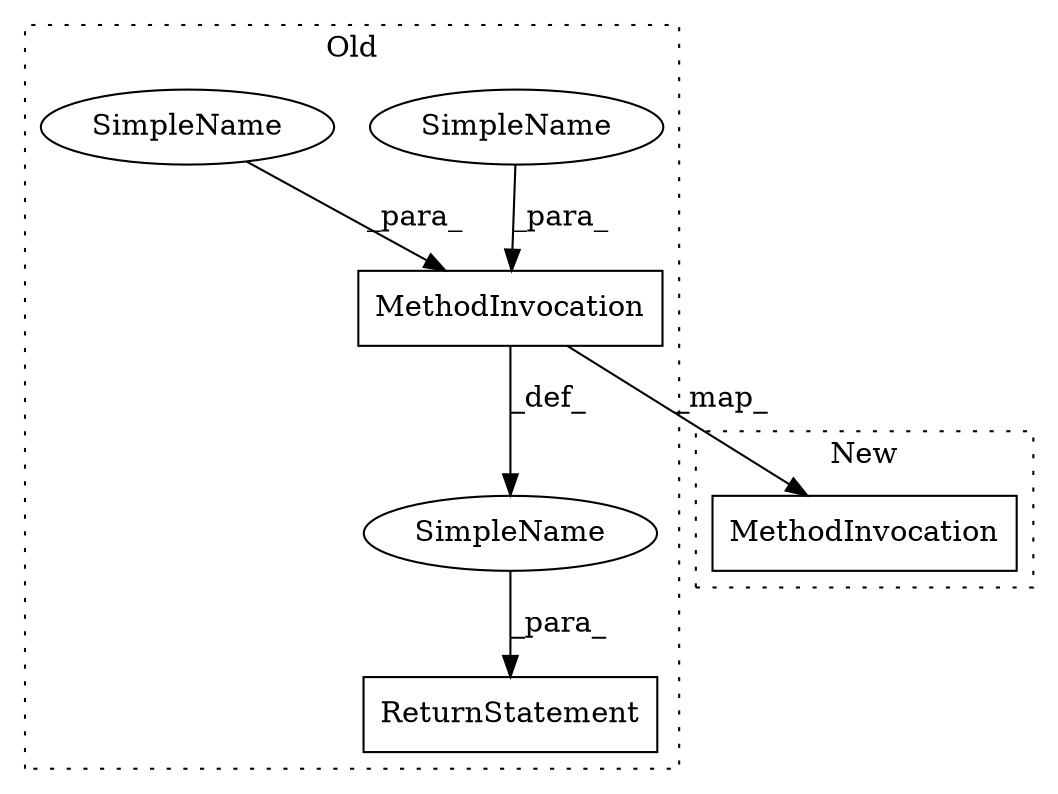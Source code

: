 digraph G {
subgraph cluster0 {
1 [label="MethodInvocation" a="32" s="3039,3052" l="10,1" shape="box"];
3 [label="ReturnStatement" a="41" s="3022" l="7" shape="box"];
4 [label="SimpleName" a="42" s="" l="" shape="ellipse"];
5 [label="SimpleName" a="42" s="3049" l="1" shape="ellipse"];
6 [label="SimpleName" a="42" s="2949" l="1" shape="ellipse"];
label = "Old";
style="dotted";
}
subgraph cluster1 {
2 [label="MethodInvocation" a="32" s="3054,3067" l="10,1" shape="box"];
label = "New";
style="dotted";
}
1 -> 4 [label="_def_"];
1 -> 2 [label="_map_"];
4 -> 3 [label="_para_"];
5 -> 1 [label="_para_"];
6 -> 1 [label="_para_"];
}